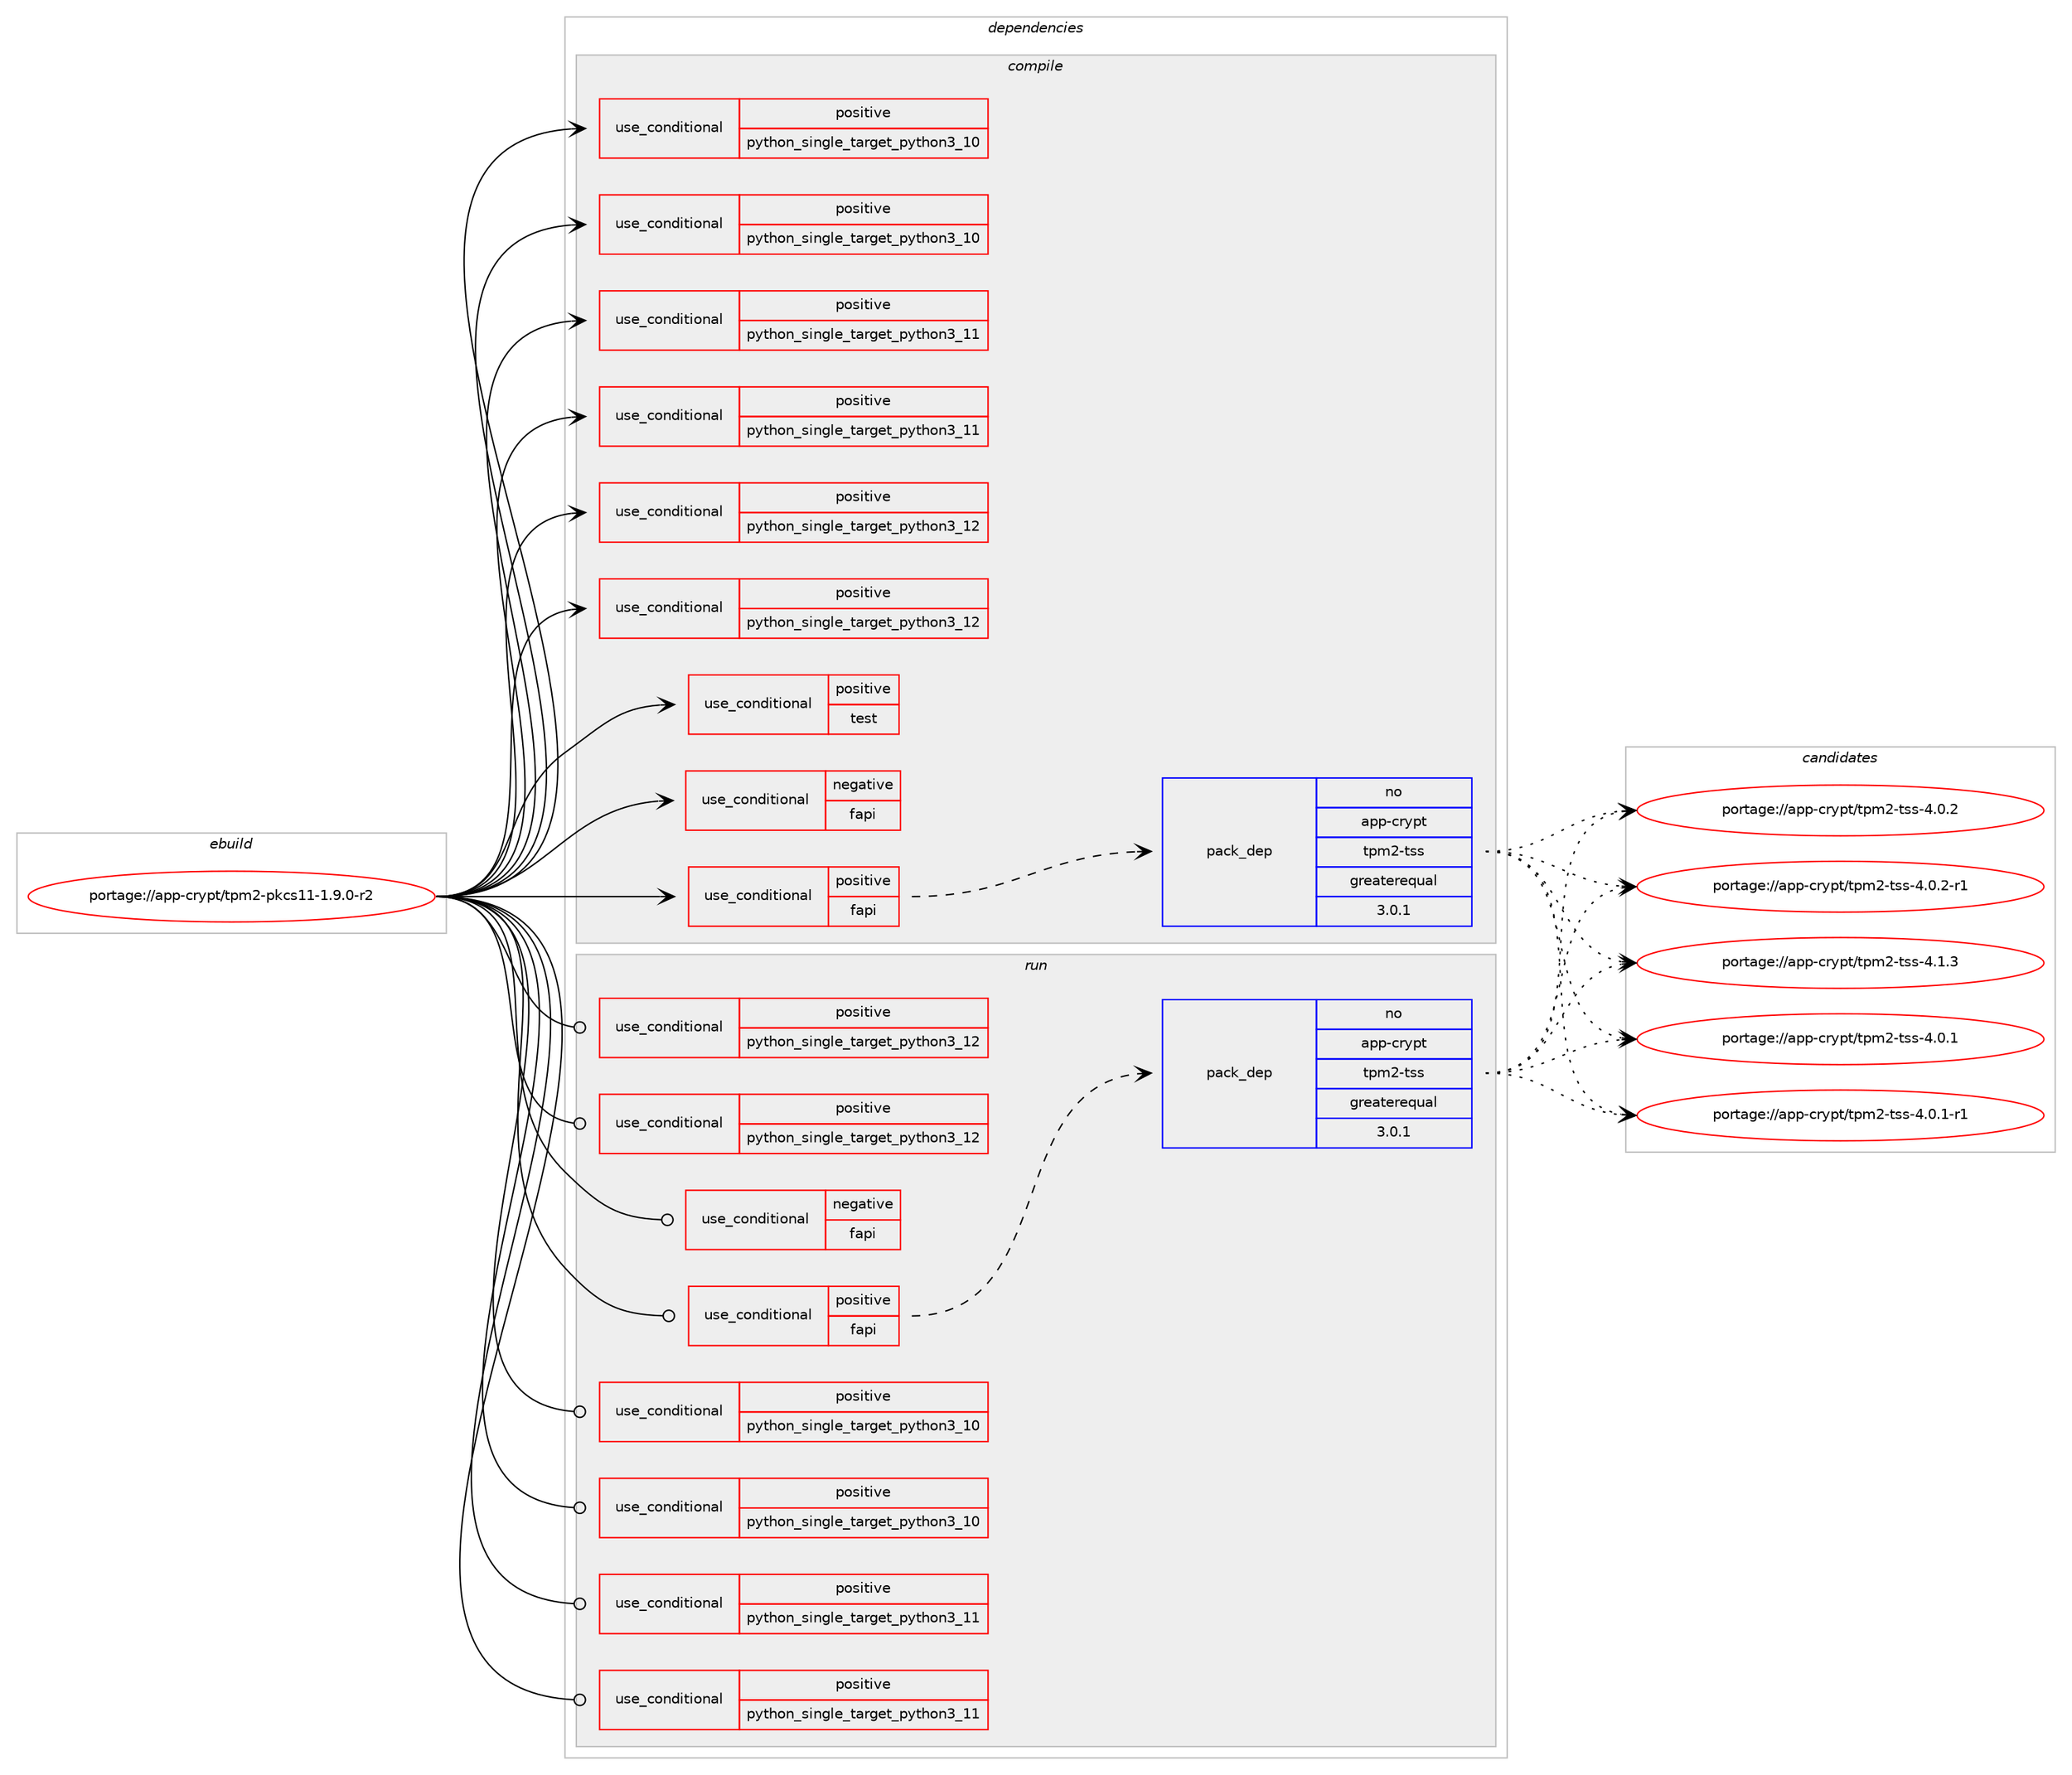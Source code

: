 digraph prolog {

# *************
# Graph options
# *************

newrank=true;
concentrate=true;
compound=true;
graph [rankdir=LR,fontname=Helvetica,fontsize=10,ranksep=1.5];#, ranksep=2.5, nodesep=0.2];
edge  [arrowhead=vee];
node  [fontname=Helvetica,fontsize=10];

# **********
# The ebuild
# **********

subgraph cluster_leftcol {
color=gray;
rank=same;
label=<<i>ebuild</i>>;
id [label="portage://app-crypt/tpm2-pkcs11-1.9.0-r2", color=red, width=4, href="../app-crypt/tpm2-pkcs11-1.9.0-r2.svg"];
}

# ****************
# The dependencies
# ****************

subgraph cluster_midcol {
color=gray;
label=<<i>dependencies</i>>;
subgraph cluster_compile {
fillcolor="#eeeeee";
style=filled;
label=<<i>compile</i>>;
subgraph cond3643 {
dependency5920 [label=<<TABLE BORDER="0" CELLBORDER="1" CELLSPACING="0" CELLPADDING="4"><TR><TD ROWSPAN="3" CELLPADDING="10">use_conditional</TD></TR><TR><TD>negative</TD></TR><TR><TD>fapi</TD></TR></TABLE>>, shape=none, color=red];
# *** BEGIN UNKNOWN DEPENDENCY TYPE (TODO) ***
# dependency5920 -> package_dependency(portage://app-crypt/tpm2-pkcs11-1.9.0-r2,install,no,app-crypt,tpm2-tss,none,[,,],any_same_slot,[])
# *** END UNKNOWN DEPENDENCY TYPE (TODO) ***

}
id:e -> dependency5920:w [weight=20,style="solid",arrowhead="vee"];
subgraph cond3644 {
dependency5921 [label=<<TABLE BORDER="0" CELLBORDER="1" CELLSPACING="0" CELLPADDING="4"><TR><TD ROWSPAN="3" CELLPADDING="10">use_conditional</TD></TR><TR><TD>positive</TD></TR><TR><TD>fapi</TD></TR></TABLE>>, shape=none, color=red];
subgraph pack2188 {
dependency5922 [label=<<TABLE BORDER="0" CELLBORDER="1" CELLSPACING="0" CELLPADDING="4" WIDTH="220"><TR><TD ROWSPAN="6" CELLPADDING="30">pack_dep</TD></TR><TR><TD WIDTH="110">no</TD></TR><TR><TD>app-crypt</TD></TR><TR><TD>tpm2-tss</TD></TR><TR><TD>greaterequal</TD></TR><TR><TD>3.0.1</TD></TR></TABLE>>, shape=none, color=blue];
}
dependency5921:e -> dependency5922:w [weight=20,style="dashed",arrowhead="vee"];
}
id:e -> dependency5921:w [weight=20,style="solid",arrowhead="vee"];
subgraph cond3645 {
dependency5923 [label=<<TABLE BORDER="0" CELLBORDER="1" CELLSPACING="0" CELLPADDING="4"><TR><TD ROWSPAN="3" CELLPADDING="10">use_conditional</TD></TR><TR><TD>positive</TD></TR><TR><TD>python_single_target_python3_10</TD></TR></TABLE>>, shape=none, color=red];
# *** BEGIN UNKNOWN DEPENDENCY TYPE (TODO) ***
# dependency5923 -> package_dependency(portage://app-crypt/tpm2-pkcs11-1.9.0-r2,install,no,dev-lang,python,none,[,,],[slot(3.10)],[use(enable(sqlite),none)])
# *** END UNKNOWN DEPENDENCY TYPE (TODO) ***

}
id:e -> dependency5923:w [weight=20,style="solid",arrowhead="vee"];
subgraph cond3646 {
dependency5924 [label=<<TABLE BORDER="0" CELLBORDER="1" CELLSPACING="0" CELLPADDING="4"><TR><TD ROWSPAN="3" CELLPADDING="10">use_conditional</TD></TR><TR><TD>positive</TD></TR><TR><TD>python_single_target_python3_10</TD></TR></TABLE>>, shape=none, color=red];
# *** BEGIN UNKNOWN DEPENDENCY TYPE (TODO) ***
# dependency5924 -> package_dependency(portage://app-crypt/tpm2-pkcs11-1.9.0-r2,install,no,dev-python,bcrypt,none,[,,],[],[use(enable(python_targets_python3_10),negative)])
# *** END UNKNOWN DEPENDENCY TYPE (TODO) ***

# *** BEGIN UNKNOWN DEPENDENCY TYPE (TODO) ***
# dependency5924 -> package_dependency(portage://app-crypt/tpm2-pkcs11-1.9.0-r2,install,no,dev-python,cryptography,none,[,,],[],[use(enable(python_targets_python3_10),negative)])
# *** END UNKNOWN DEPENDENCY TYPE (TODO) ***

# *** BEGIN UNKNOWN DEPENDENCY TYPE (TODO) ***
# dependency5924 -> package_dependency(portage://app-crypt/tpm2-pkcs11-1.9.0-r2,install,no,dev-python,pyasn1,none,[,,],[],[use(enable(python_targets_python3_10),negative)])
# *** END UNKNOWN DEPENDENCY TYPE (TODO) ***

# *** BEGIN UNKNOWN DEPENDENCY TYPE (TODO) ***
# dependency5924 -> package_dependency(portage://app-crypt/tpm2-pkcs11-1.9.0-r2,install,no,dev-python,pyasn1-modules,none,[,,],[],[use(enable(python_targets_python3_10),negative)])
# *** END UNKNOWN DEPENDENCY TYPE (TODO) ***

# *** BEGIN UNKNOWN DEPENDENCY TYPE (TODO) ***
# dependency5924 -> package_dependency(portage://app-crypt/tpm2-pkcs11-1.9.0-r2,install,no,dev-python,pyyaml,none,[,,],[],[use(enable(python_targets_python3_10),negative)])
# *** END UNKNOWN DEPENDENCY TYPE (TODO) ***

# *** BEGIN UNKNOWN DEPENDENCY TYPE (TODO) ***
# dependency5924 -> package_dependency(portage://app-crypt/tpm2-pkcs11-1.9.0-r2,install,no,dev-python,tpm2-pytss,none,[,,],[],[use(enable(python_targets_python3_10),negative)])
# *** END UNKNOWN DEPENDENCY TYPE (TODO) ***

}
id:e -> dependency5924:w [weight=20,style="solid",arrowhead="vee"];
subgraph cond3647 {
dependency5925 [label=<<TABLE BORDER="0" CELLBORDER="1" CELLSPACING="0" CELLPADDING="4"><TR><TD ROWSPAN="3" CELLPADDING="10">use_conditional</TD></TR><TR><TD>positive</TD></TR><TR><TD>python_single_target_python3_11</TD></TR></TABLE>>, shape=none, color=red];
# *** BEGIN UNKNOWN DEPENDENCY TYPE (TODO) ***
# dependency5925 -> package_dependency(portage://app-crypt/tpm2-pkcs11-1.9.0-r2,install,no,dev-lang,python,none,[,,],[slot(3.11)],[use(enable(sqlite),none)])
# *** END UNKNOWN DEPENDENCY TYPE (TODO) ***

}
id:e -> dependency5925:w [weight=20,style="solid",arrowhead="vee"];
subgraph cond3648 {
dependency5926 [label=<<TABLE BORDER="0" CELLBORDER="1" CELLSPACING="0" CELLPADDING="4"><TR><TD ROWSPAN="3" CELLPADDING="10">use_conditional</TD></TR><TR><TD>positive</TD></TR><TR><TD>python_single_target_python3_11</TD></TR></TABLE>>, shape=none, color=red];
# *** BEGIN UNKNOWN DEPENDENCY TYPE (TODO) ***
# dependency5926 -> package_dependency(portage://app-crypt/tpm2-pkcs11-1.9.0-r2,install,no,dev-python,bcrypt,none,[,,],[],[use(enable(python_targets_python3_11),negative)])
# *** END UNKNOWN DEPENDENCY TYPE (TODO) ***

# *** BEGIN UNKNOWN DEPENDENCY TYPE (TODO) ***
# dependency5926 -> package_dependency(portage://app-crypt/tpm2-pkcs11-1.9.0-r2,install,no,dev-python,cryptography,none,[,,],[],[use(enable(python_targets_python3_11),negative)])
# *** END UNKNOWN DEPENDENCY TYPE (TODO) ***

# *** BEGIN UNKNOWN DEPENDENCY TYPE (TODO) ***
# dependency5926 -> package_dependency(portage://app-crypt/tpm2-pkcs11-1.9.0-r2,install,no,dev-python,pyasn1,none,[,,],[],[use(enable(python_targets_python3_11),negative)])
# *** END UNKNOWN DEPENDENCY TYPE (TODO) ***

# *** BEGIN UNKNOWN DEPENDENCY TYPE (TODO) ***
# dependency5926 -> package_dependency(portage://app-crypt/tpm2-pkcs11-1.9.0-r2,install,no,dev-python,pyasn1-modules,none,[,,],[],[use(enable(python_targets_python3_11),negative)])
# *** END UNKNOWN DEPENDENCY TYPE (TODO) ***

# *** BEGIN UNKNOWN DEPENDENCY TYPE (TODO) ***
# dependency5926 -> package_dependency(portage://app-crypt/tpm2-pkcs11-1.9.0-r2,install,no,dev-python,pyyaml,none,[,,],[],[use(enable(python_targets_python3_11),negative)])
# *** END UNKNOWN DEPENDENCY TYPE (TODO) ***

# *** BEGIN UNKNOWN DEPENDENCY TYPE (TODO) ***
# dependency5926 -> package_dependency(portage://app-crypt/tpm2-pkcs11-1.9.0-r2,install,no,dev-python,tpm2-pytss,none,[,,],[],[use(enable(python_targets_python3_11),negative)])
# *** END UNKNOWN DEPENDENCY TYPE (TODO) ***

}
id:e -> dependency5926:w [weight=20,style="solid",arrowhead="vee"];
subgraph cond3649 {
dependency5927 [label=<<TABLE BORDER="0" CELLBORDER="1" CELLSPACING="0" CELLPADDING="4"><TR><TD ROWSPAN="3" CELLPADDING="10">use_conditional</TD></TR><TR><TD>positive</TD></TR><TR><TD>python_single_target_python3_12</TD></TR></TABLE>>, shape=none, color=red];
# *** BEGIN UNKNOWN DEPENDENCY TYPE (TODO) ***
# dependency5927 -> package_dependency(portage://app-crypt/tpm2-pkcs11-1.9.0-r2,install,no,dev-lang,python,none,[,,],[slot(3.12)],[use(enable(sqlite),none)])
# *** END UNKNOWN DEPENDENCY TYPE (TODO) ***

}
id:e -> dependency5927:w [weight=20,style="solid",arrowhead="vee"];
subgraph cond3650 {
dependency5928 [label=<<TABLE BORDER="0" CELLBORDER="1" CELLSPACING="0" CELLPADDING="4"><TR><TD ROWSPAN="3" CELLPADDING="10">use_conditional</TD></TR><TR><TD>positive</TD></TR><TR><TD>python_single_target_python3_12</TD></TR></TABLE>>, shape=none, color=red];
# *** BEGIN UNKNOWN DEPENDENCY TYPE (TODO) ***
# dependency5928 -> package_dependency(portage://app-crypt/tpm2-pkcs11-1.9.0-r2,install,no,dev-python,bcrypt,none,[,,],[],[use(enable(python_targets_python3_12),negative)])
# *** END UNKNOWN DEPENDENCY TYPE (TODO) ***

# *** BEGIN UNKNOWN DEPENDENCY TYPE (TODO) ***
# dependency5928 -> package_dependency(portage://app-crypt/tpm2-pkcs11-1.9.0-r2,install,no,dev-python,cryptography,none,[,,],[],[use(enable(python_targets_python3_12),negative)])
# *** END UNKNOWN DEPENDENCY TYPE (TODO) ***

# *** BEGIN UNKNOWN DEPENDENCY TYPE (TODO) ***
# dependency5928 -> package_dependency(portage://app-crypt/tpm2-pkcs11-1.9.0-r2,install,no,dev-python,pyasn1,none,[,,],[],[use(enable(python_targets_python3_12),negative)])
# *** END UNKNOWN DEPENDENCY TYPE (TODO) ***

# *** BEGIN UNKNOWN DEPENDENCY TYPE (TODO) ***
# dependency5928 -> package_dependency(portage://app-crypt/tpm2-pkcs11-1.9.0-r2,install,no,dev-python,pyasn1-modules,none,[,,],[],[use(enable(python_targets_python3_12),negative)])
# *** END UNKNOWN DEPENDENCY TYPE (TODO) ***

# *** BEGIN UNKNOWN DEPENDENCY TYPE (TODO) ***
# dependency5928 -> package_dependency(portage://app-crypt/tpm2-pkcs11-1.9.0-r2,install,no,dev-python,pyyaml,none,[,,],[],[use(enable(python_targets_python3_12),negative)])
# *** END UNKNOWN DEPENDENCY TYPE (TODO) ***

# *** BEGIN UNKNOWN DEPENDENCY TYPE (TODO) ***
# dependency5928 -> package_dependency(portage://app-crypt/tpm2-pkcs11-1.9.0-r2,install,no,dev-python,tpm2-pytss,none,[,,],[],[use(enable(python_targets_python3_12),negative)])
# *** END UNKNOWN DEPENDENCY TYPE (TODO) ***

}
id:e -> dependency5928:w [weight=20,style="solid",arrowhead="vee"];
subgraph cond3651 {
dependency5929 [label=<<TABLE BORDER="0" CELLBORDER="1" CELLSPACING="0" CELLPADDING="4"><TR><TD ROWSPAN="3" CELLPADDING="10">use_conditional</TD></TR><TR><TD>positive</TD></TR><TR><TD>test</TD></TR></TABLE>>, shape=none, color=red];
# *** BEGIN UNKNOWN DEPENDENCY TYPE (TODO) ***
# dependency5929 -> package_dependency(portage://app-crypt/tpm2-pkcs11-1.9.0-r2,install,no,dev-util,cmocka,none,[,,],[],[])
# *** END UNKNOWN DEPENDENCY TYPE (TODO) ***

}
id:e -> dependency5929:w [weight=20,style="solid",arrowhead="vee"];
# *** BEGIN UNKNOWN DEPENDENCY TYPE (TODO) ***
# id -> package_dependency(portage://app-crypt/tpm2-pkcs11-1.9.0-r2,install,no,app-crypt,p11-kit,none,[,,],[],[])
# *** END UNKNOWN DEPENDENCY TYPE (TODO) ***

# *** BEGIN UNKNOWN DEPENDENCY TYPE (TODO) ***
# id -> package_dependency(portage://app-crypt/tpm2-pkcs11-1.9.0-r2,install,no,app-crypt,tpm2-abrmd,none,[,,],[],[])
# *** END UNKNOWN DEPENDENCY TYPE (TODO) ***

# *** BEGIN UNKNOWN DEPENDENCY TYPE (TODO) ***
# id -> package_dependency(portage://app-crypt/tpm2-pkcs11-1.9.0-r2,install,no,app-crypt,tpm2-tools,none,[,,],[],[use(optenable(fapi),none)])
# *** END UNKNOWN DEPENDENCY TYPE (TODO) ***

# *** BEGIN UNKNOWN DEPENDENCY TYPE (TODO) ***
# id -> package_dependency(portage://app-crypt/tpm2-pkcs11-1.9.0-r2,install,no,dev-db,sqlite,none,[,,],[slot(3)],[])
# *** END UNKNOWN DEPENDENCY TYPE (TODO) ***

# *** BEGIN UNKNOWN DEPENDENCY TYPE (TODO) ***
# id -> package_dependency(portage://app-crypt/tpm2-pkcs11-1.9.0-r2,install,no,dev-libs,libyaml,none,[,,],[],[])
# *** END UNKNOWN DEPENDENCY TYPE (TODO) ***

# *** BEGIN UNKNOWN DEPENDENCY TYPE (TODO) ***
# id -> package_dependency(portage://app-crypt/tpm2-pkcs11-1.9.0-r2,install,no,dev-libs,openssl,none,[,,],any_same_slot,[])
# *** END UNKNOWN DEPENDENCY TYPE (TODO) ***

}
subgraph cluster_compileandrun {
fillcolor="#eeeeee";
style=filled;
label=<<i>compile and run</i>>;
}
subgraph cluster_run {
fillcolor="#eeeeee";
style=filled;
label=<<i>run</i>>;
subgraph cond3652 {
dependency5930 [label=<<TABLE BORDER="0" CELLBORDER="1" CELLSPACING="0" CELLPADDING="4"><TR><TD ROWSPAN="3" CELLPADDING="10">use_conditional</TD></TR><TR><TD>negative</TD></TR><TR><TD>fapi</TD></TR></TABLE>>, shape=none, color=red];
# *** BEGIN UNKNOWN DEPENDENCY TYPE (TODO) ***
# dependency5930 -> package_dependency(portage://app-crypt/tpm2-pkcs11-1.9.0-r2,run,no,app-crypt,tpm2-tss,none,[,,],any_same_slot,[])
# *** END UNKNOWN DEPENDENCY TYPE (TODO) ***

}
id:e -> dependency5930:w [weight=20,style="solid",arrowhead="odot"];
subgraph cond3653 {
dependency5931 [label=<<TABLE BORDER="0" CELLBORDER="1" CELLSPACING="0" CELLPADDING="4"><TR><TD ROWSPAN="3" CELLPADDING="10">use_conditional</TD></TR><TR><TD>positive</TD></TR><TR><TD>fapi</TD></TR></TABLE>>, shape=none, color=red];
subgraph pack2189 {
dependency5932 [label=<<TABLE BORDER="0" CELLBORDER="1" CELLSPACING="0" CELLPADDING="4" WIDTH="220"><TR><TD ROWSPAN="6" CELLPADDING="30">pack_dep</TD></TR><TR><TD WIDTH="110">no</TD></TR><TR><TD>app-crypt</TD></TR><TR><TD>tpm2-tss</TD></TR><TR><TD>greaterequal</TD></TR><TR><TD>3.0.1</TD></TR></TABLE>>, shape=none, color=blue];
}
dependency5931:e -> dependency5932:w [weight=20,style="dashed",arrowhead="vee"];
}
id:e -> dependency5931:w [weight=20,style="solid",arrowhead="odot"];
subgraph cond3654 {
dependency5933 [label=<<TABLE BORDER="0" CELLBORDER="1" CELLSPACING="0" CELLPADDING="4"><TR><TD ROWSPAN="3" CELLPADDING="10">use_conditional</TD></TR><TR><TD>positive</TD></TR><TR><TD>python_single_target_python3_10</TD></TR></TABLE>>, shape=none, color=red];
# *** BEGIN UNKNOWN DEPENDENCY TYPE (TODO) ***
# dependency5933 -> package_dependency(portage://app-crypt/tpm2-pkcs11-1.9.0-r2,run,no,dev-lang,python,none,[,,],[slot(3.10)],[use(enable(sqlite),none)])
# *** END UNKNOWN DEPENDENCY TYPE (TODO) ***

}
id:e -> dependency5933:w [weight=20,style="solid",arrowhead="odot"];
subgraph cond3655 {
dependency5934 [label=<<TABLE BORDER="0" CELLBORDER="1" CELLSPACING="0" CELLPADDING="4"><TR><TD ROWSPAN="3" CELLPADDING="10">use_conditional</TD></TR><TR><TD>positive</TD></TR><TR><TD>python_single_target_python3_10</TD></TR></TABLE>>, shape=none, color=red];
# *** BEGIN UNKNOWN DEPENDENCY TYPE (TODO) ***
# dependency5934 -> package_dependency(portage://app-crypt/tpm2-pkcs11-1.9.0-r2,run,no,dev-python,bcrypt,none,[,,],[],[use(enable(python_targets_python3_10),negative)])
# *** END UNKNOWN DEPENDENCY TYPE (TODO) ***

# *** BEGIN UNKNOWN DEPENDENCY TYPE (TODO) ***
# dependency5934 -> package_dependency(portage://app-crypt/tpm2-pkcs11-1.9.0-r2,run,no,dev-python,cryptography,none,[,,],[],[use(enable(python_targets_python3_10),negative)])
# *** END UNKNOWN DEPENDENCY TYPE (TODO) ***

# *** BEGIN UNKNOWN DEPENDENCY TYPE (TODO) ***
# dependency5934 -> package_dependency(portage://app-crypt/tpm2-pkcs11-1.9.0-r2,run,no,dev-python,pyasn1,none,[,,],[],[use(enable(python_targets_python3_10),negative)])
# *** END UNKNOWN DEPENDENCY TYPE (TODO) ***

# *** BEGIN UNKNOWN DEPENDENCY TYPE (TODO) ***
# dependency5934 -> package_dependency(portage://app-crypt/tpm2-pkcs11-1.9.0-r2,run,no,dev-python,pyasn1-modules,none,[,,],[],[use(enable(python_targets_python3_10),negative)])
# *** END UNKNOWN DEPENDENCY TYPE (TODO) ***

# *** BEGIN UNKNOWN DEPENDENCY TYPE (TODO) ***
# dependency5934 -> package_dependency(portage://app-crypt/tpm2-pkcs11-1.9.0-r2,run,no,dev-python,pyyaml,none,[,,],[],[use(enable(python_targets_python3_10),negative)])
# *** END UNKNOWN DEPENDENCY TYPE (TODO) ***

# *** BEGIN UNKNOWN DEPENDENCY TYPE (TODO) ***
# dependency5934 -> package_dependency(portage://app-crypt/tpm2-pkcs11-1.9.0-r2,run,no,dev-python,tpm2-pytss,none,[,,],[],[use(enable(python_targets_python3_10),negative)])
# *** END UNKNOWN DEPENDENCY TYPE (TODO) ***

}
id:e -> dependency5934:w [weight=20,style="solid",arrowhead="odot"];
subgraph cond3656 {
dependency5935 [label=<<TABLE BORDER="0" CELLBORDER="1" CELLSPACING="0" CELLPADDING="4"><TR><TD ROWSPAN="3" CELLPADDING="10">use_conditional</TD></TR><TR><TD>positive</TD></TR><TR><TD>python_single_target_python3_11</TD></TR></TABLE>>, shape=none, color=red];
# *** BEGIN UNKNOWN DEPENDENCY TYPE (TODO) ***
# dependency5935 -> package_dependency(portage://app-crypt/tpm2-pkcs11-1.9.0-r2,run,no,dev-lang,python,none,[,,],[slot(3.11)],[use(enable(sqlite),none)])
# *** END UNKNOWN DEPENDENCY TYPE (TODO) ***

}
id:e -> dependency5935:w [weight=20,style="solid",arrowhead="odot"];
subgraph cond3657 {
dependency5936 [label=<<TABLE BORDER="0" CELLBORDER="1" CELLSPACING="0" CELLPADDING="4"><TR><TD ROWSPAN="3" CELLPADDING="10">use_conditional</TD></TR><TR><TD>positive</TD></TR><TR><TD>python_single_target_python3_11</TD></TR></TABLE>>, shape=none, color=red];
# *** BEGIN UNKNOWN DEPENDENCY TYPE (TODO) ***
# dependency5936 -> package_dependency(portage://app-crypt/tpm2-pkcs11-1.9.0-r2,run,no,dev-python,bcrypt,none,[,,],[],[use(enable(python_targets_python3_11),negative)])
# *** END UNKNOWN DEPENDENCY TYPE (TODO) ***

# *** BEGIN UNKNOWN DEPENDENCY TYPE (TODO) ***
# dependency5936 -> package_dependency(portage://app-crypt/tpm2-pkcs11-1.9.0-r2,run,no,dev-python,cryptography,none,[,,],[],[use(enable(python_targets_python3_11),negative)])
# *** END UNKNOWN DEPENDENCY TYPE (TODO) ***

# *** BEGIN UNKNOWN DEPENDENCY TYPE (TODO) ***
# dependency5936 -> package_dependency(portage://app-crypt/tpm2-pkcs11-1.9.0-r2,run,no,dev-python,pyasn1,none,[,,],[],[use(enable(python_targets_python3_11),negative)])
# *** END UNKNOWN DEPENDENCY TYPE (TODO) ***

# *** BEGIN UNKNOWN DEPENDENCY TYPE (TODO) ***
# dependency5936 -> package_dependency(portage://app-crypt/tpm2-pkcs11-1.9.0-r2,run,no,dev-python,pyasn1-modules,none,[,,],[],[use(enable(python_targets_python3_11),negative)])
# *** END UNKNOWN DEPENDENCY TYPE (TODO) ***

# *** BEGIN UNKNOWN DEPENDENCY TYPE (TODO) ***
# dependency5936 -> package_dependency(portage://app-crypt/tpm2-pkcs11-1.9.0-r2,run,no,dev-python,pyyaml,none,[,,],[],[use(enable(python_targets_python3_11),negative)])
# *** END UNKNOWN DEPENDENCY TYPE (TODO) ***

# *** BEGIN UNKNOWN DEPENDENCY TYPE (TODO) ***
# dependency5936 -> package_dependency(portage://app-crypt/tpm2-pkcs11-1.9.0-r2,run,no,dev-python,tpm2-pytss,none,[,,],[],[use(enable(python_targets_python3_11),negative)])
# *** END UNKNOWN DEPENDENCY TYPE (TODO) ***

}
id:e -> dependency5936:w [weight=20,style="solid",arrowhead="odot"];
subgraph cond3658 {
dependency5937 [label=<<TABLE BORDER="0" CELLBORDER="1" CELLSPACING="0" CELLPADDING="4"><TR><TD ROWSPAN="3" CELLPADDING="10">use_conditional</TD></TR><TR><TD>positive</TD></TR><TR><TD>python_single_target_python3_12</TD></TR></TABLE>>, shape=none, color=red];
# *** BEGIN UNKNOWN DEPENDENCY TYPE (TODO) ***
# dependency5937 -> package_dependency(portage://app-crypt/tpm2-pkcs11-1.9.0-r2,run,no,dev-lang,python,none,[,,],[slot(3.12)],[use(enable(sqlite),none)])
# *** END UNKNOWN DEPENDENCY TYPE (TODO) ***

}
id:e -> dependency5937:w [weight=20,style="solid",arrowhead="odot"];
subgraph cond3659 {
dependency5938 [label=<<TABLE BORDER="0" CELLBORDER="1" CELLSPACING="0" CELLPADDING="4"><TR><TD ROWSPAN="3" CELLPADDING="10">use_conditional</TD></TR><TR><TD>positive</TD></TR><TR><TD>python_single_target_python3_12</TD></TR></TABLE>>, shape=none, color=red];
# *** BEGIN UNKNOWN DEPENDENCY TYPE (TODO) ***
# dependency5938 -> package_dependency(portage://app-crypt/tpm2-pkcs11-1.9.0-r2,run,no,dev-python,bcrypt,none,[,,],[],[use(enable(python_targets_python3_12),negative)])
# *** END UNKNOWN DEPENDENCY TYPE (TODO) ***

# *** BEGIN UNKNOWN DEPENDENCY TYPE (TODO) ***
# dependency5938 -> package_dependency(portage://app-crypt/tpm2-pkcs11-1.9.0-r2,run,no,dev-python,cryptography,none,[,,],[],[use(enable(python_targets_python3_12),negative)])
# *** END UNKNOWN DEPENDENCY TYPE (TODO) ***

# *** BEGIN UNKNOWN DEPENDENCY TYPE (TODO) ***
# dependency5938 -> package_dependency(portage://app-crypt/tpm2-pkcs11-1.9.0-r2,run,no,dev-python,pyasn1,none,[,,],[],[use(enable(python_targets_python3_12),negative)])
# *** END UNKNOWN DEPENDENCY TYPE (TODO) ***

# *** BEGIN UNKNOWN DEPENDENCY TYPE (TODO) ***
# dependency5938 -> package_dependency(portage://app-crypt/tpm2-pkcs11-1.9.0-r2,run,no,dev-python,pyasn1-modules,none,[,,],[],[use(enable(python_targets_python3_12),negative)])
# *** END UNKNOWN DEPENDENCY TYPE (TODO) ***

# *** BEGIN UNKNOWN DEPENDENCY TYPE (TODO) ***
# dependency5938 -> package_dependency(portage://app-crypt/tpm2-pkcs11-1.9.0-r2,run,no,dev-python,pyyaml,none,[,,],[],[use(enable(python_targets_python3_12),negative)])
# *** END UNKNOWN DEPENDENCY TYPE (TODO) ***

# *** BEGIN UNKNOWN DEPENDENCY TYPE (TODO) ***
# dependency5938 -> package_dependency(portage://app-crypt/tpm2-pkcs11-1.9.0-r2,run,no,dev-python,tpm2-pytss,none,[,,],[],[use(enable(python_targets_python3_12),negative)])
# *** END UNKNOWN DEPENDENCY TYPE (TODO) ***

}
id:e -> dependency5938:w [weight=20,style="solid",arrowhead="odot"];
# *** BEGIN UNKNOWN DEPENDENCY TYPE (TODO) ***
# id -> package_dependency(portage://app-crypt/tpm2-pkcs11-1.9.0-r2,run,no,app-crypt,p11-kit,none,[,,],[],[])
# *** END UNKNOWN DEPENDENCY TYPE (TODO) ***

# *** BEGIN UNKNOWN DEPENDENCY TYPE (TODO) ***
# id -> package_dependency(portage://app-crypt/tpm2-pkcs11-1.9.0-r2,run,no,app-crypt,tpm2-abrmd,none,[,,],[],[])
# *** END UNKNOWN DEPENDENCY TYPE (TODO) ***

# *** BEGIN UNKNOWN DEPENDENCY TYPE (TODO) ***
# id -> package_dependency(portage://app-crypt/tpm2-pkcs11-1.9.0-r2,run,no,app-crypt,tpm2-tools,none,[,,],[],[use(optenable(fapi),none)])
# *** END UNKNOWN DEPENDENCY TYPE (TODO) ***

# *** BEGIN UNKNOWN DEPENDENCY TYPE (TODO) ***
# id -> package_dependency(portage://app-crypt/tpm2-pkcs11-1.9.0-r2,run,no,dev-db,sqlite,none,[,,],[slot(3)],[])
# *** END UNKNOWN DEPENDENCY TYPE (TODO) ***

# *** BEGIN UNKNOWN DEPENDENCY TYPE (TODO) ***
# id -> package_dependency(portage://app-crypt/tpm2-pkcs11-1.9.0-r2,run,no,dev-libs,libyaml,none,[,,],[],[])
# *** END UNKNOWN DEPENDENCY TYPE (TODO) ***

# *** BEGIN UNKNOWN DEPENDENCY TYPE (TODO) ***
# id -> package_dependency(portage://app-crypt/tpm2-pkcs11-1.9.0-r2,run,no,dev-libs,openssl,none,[,,],any_same_slot,[])
# *** END UNKNOWN DEPENDENCY TYPE (TODO) ***

}
}

# **************
# The candidates
# **************

subgraph cluster_choices {
rank=same;
color=gray;
label=<<i>candidates</i>>;

subgraph choice2188 {
color=black;
nodesep=1;
choice971121124599114121112116471161121095045116115115455246484649 [label="portage://app-crypt/tpm2-tss-4.0.1", color=red, width=4,href="../app-crypt/tpm2-tss-4.0.1.svg"];
choice9711211245991141211121164711611210950451161151154552464846494511449 [label="portage://app-crypt/tpm2-tss-4.0.1-r1", color=red, width=4,href="../app-crypt/tpm2-tss-4.0.1-r1.svg"];
choice971121124599114121112116471161121095045116115115455246484650 [label="portage://app-crypt/tpm2-tss-4.0.2", color=red, width=4,href="../app-crypt/tpm2-tss-4.0.2.svg"];
choice9711211245991141211121164711611210950451161151154552464846504511449 [label="portage://app-crypt/tpm2-tss-4.0.2-r1", color=red, width=4,href="../app-crypt/tpm2-tss-4.0.2-r1.svg"];
choice971121124599114121112116471161121095045116115115455246494651 [label="portage://app-crypt/tpm2-tss-4.1.3", color=red, width=4,href="../app-crypt/tpm2-tss-4.1.3.svg"];
dependency5922:e -> choice971121124599114121112116471161121095045116115115455246484649:w [style=dotted,weight="100"];
dependency5922:e -> choice9711211245991141211121164711611210950451161151154552464846494511449:w [style=dotted,weight="100"];
dependency5922:e -> choice971121124599114121112116471161121095045116115115455246484650:w [style=dotted,weight="100"];
dependency5922:e -> choice9711211245991141211121164711611210950451161151154552464846504511449:w [style=dotted,weight="100"];
dependency5922:e -> choice971121124599114121112116471161121095045116115115455246494651:w [style=dotted,weight="100"];
}
subgraph choice2189 {
color=black;
nodesep=1;
choice971121124599114121112116471161121095045116115115455246484649 [label="portage://app-crypt/tpm2-tss-4.0.1", color=red, width=4,href="../app-crypt/tpm2-tss-4.0.1.svg"];
choice9711211245991141211121164711611210950451161151154552464846494511449 [label="portage://app-crypt/tpm2-tss-4.0.1-r1", color=red, width=4,href="../app-crypt/tpm2-tss-4.0.1-r1.svg"];
choice971121124599114121112116471161121095045116115115455246484650 [label="portage://app-crypt/tpm2-tss-4.0.2", color=red, width=4,href="../app-crypt/tpm2-tss-4.0.2.svg"];
choice9711211245991141211121164711611210950451161151154552464846504511449 [label="portage://app-crypt/tpm2-tss-4.0.2-r1", color=red, width=4,href="../app-crypt/tpm2-tss-4.0.2-r1.svg"];
choice971121124599114121112116471161121095045116115115455246494651 [label="portage://app-crypt/tpm2-tss-4.1.3", color=red, width=4,href="../app-crypt/tpm2-tss-4.1.3.svg"];
dependency5932:e -> choice971121124599114121112116471161121095045116115115455246484649:w [style=dotted,weight="100"];
dependency5932:e -> choice9711211245991141211121164711611210950451161151154552464846494511449:w [style=dotted,weight="100"];
dependency5932:e -> choice971121124599114121112116471161121095045116115115455246484650:w [style=dotted,weight="100"];
dependency5932:e -> choice9711211245991141211121164711611210950451161151154552464846504511449:w [style=dotted,weight="100"];
dependency5932:e -> choice971121124599114121112116471161121095045116115115455246494651:w [style=dotted,weight="100"];
}
}

}
